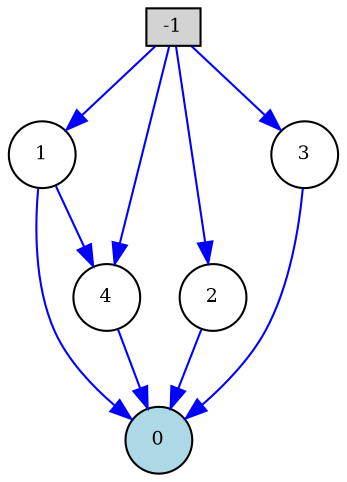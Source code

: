 digraph {
	node [fontsize=9 height=0.2 shape=circle width=0.2]
	-1 [fillcolor=lightgray shape=box style=filled]
	0 [fillcolor=lightblue style=filled]
	1 [fillcolor=white style=filled]
	2 [fillcolor=white style=filled]
	3 [fillcolor=white style=filled]
	4 [fillcolor=white style=filled]
	2 -> 0 [color=blue penwidth=1.0 style=solid]
	-1 -> 1 [color=blue penwidth=1.0 style=solid]
	1 -> 4 [color=blue penwidth=1.0 style=solid]
	-1 -> 3 [color=blue penwidth=1.0 style=solid]
	-1 -> 4 [color=blue penwidth=1.0 style=solid]
	1 -> 0 [color=blue penwidth=1.0 style=solid]
	-1 -> 2 [color=blue penwidth=1.0 style=solid]
	3 -> 0 [color=blue penwidth=1.0 style=solid]
	4 -> 0 [color=blue penwidth=1.0 style=solid]
}
